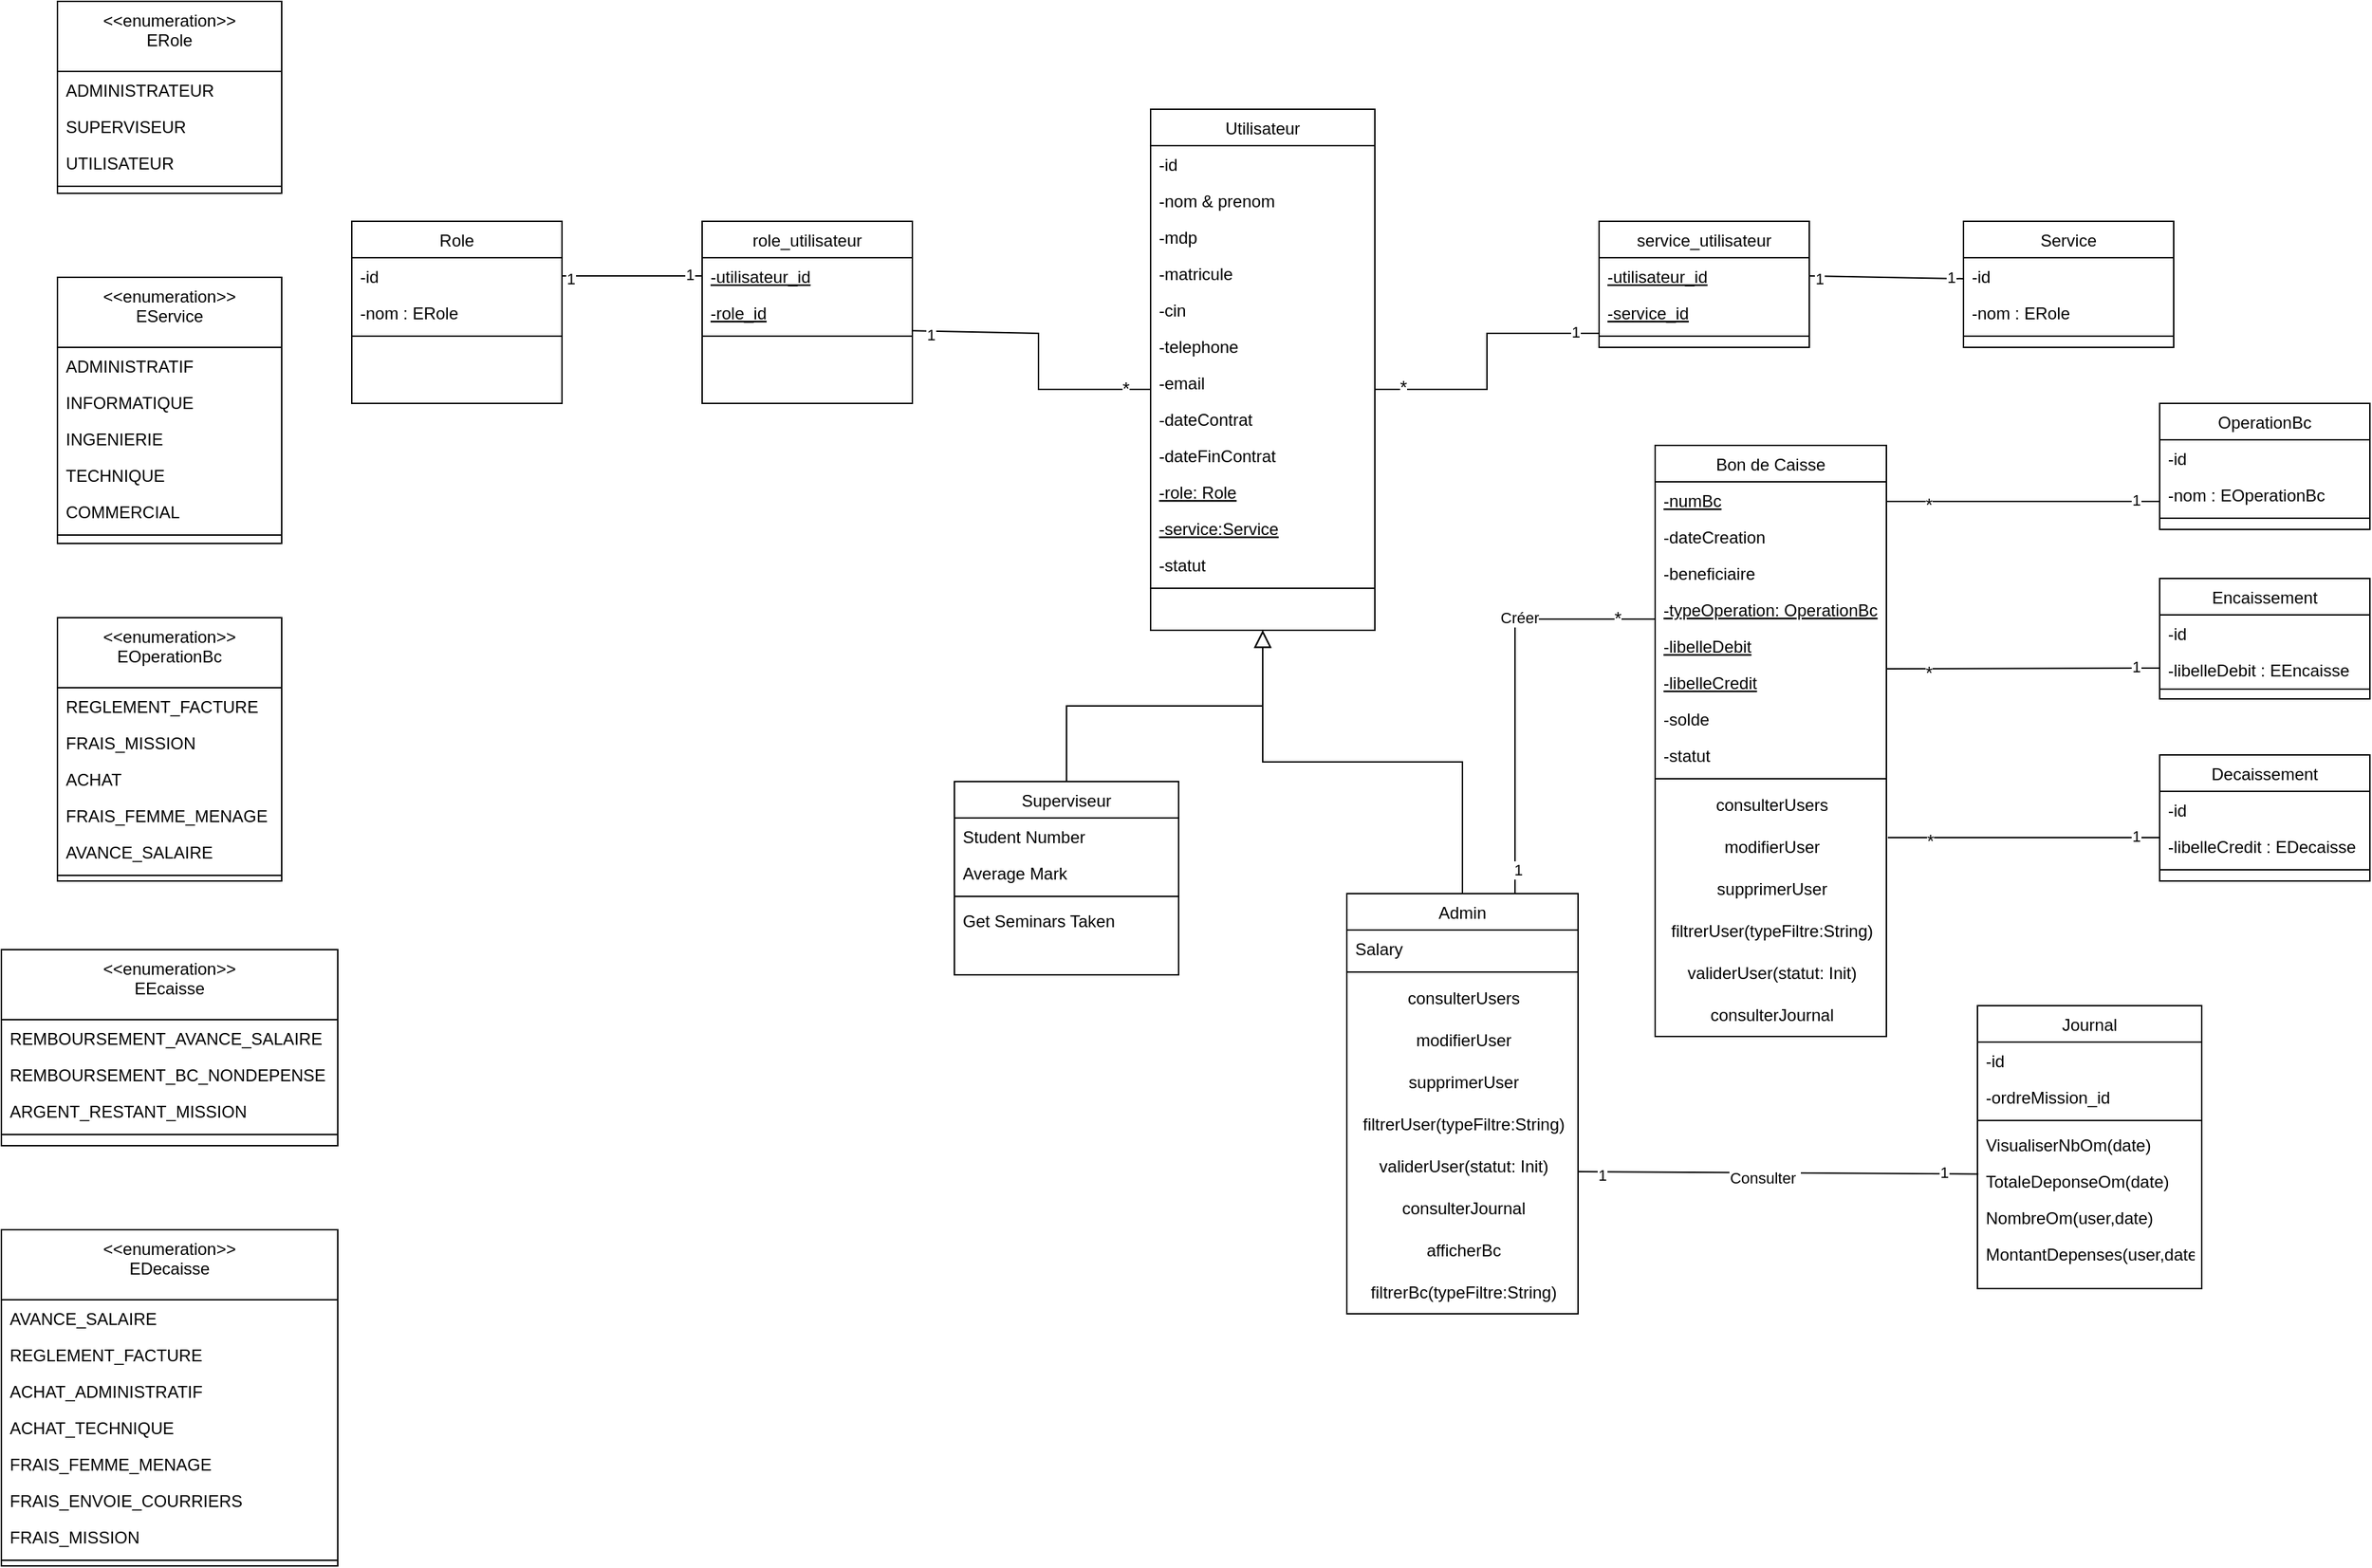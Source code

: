 <mxfile version="24.2.0" type="github">
  <diagram id="C5RBs43oDa-KdzZeNtuy" name="Page-1">
    <mxGraphModel dx="2039" dy="758" grid="1" gridSize="10" guides="1" tooltips="1" connect="1" arrows="1" fold="1" page="1" pageScale="1" pageWidth="827" pageHeight="1169" math="0" shadow="0">
      <root>
        <mxCell id="WIyWlLk6GJQsqaUBKTNV-0" />
        <mxCell id="WIyWlLk6GJQsqaUBKTNV-1" parent="WIyWlLk6GJQsqaUBKTNV-0" />
        <mxCell id="zkfFHV4jXpPFQw0GAbJ--0" value="Utilisateur" style="swimlane;fontStyle=0;align=center;verticalAlign=top;childLayout=stackLayout;horizontal=1;startSize=26;horizontalStack=0;resizeParent=1;resizeLast=0;collapsible=1;marginBottom=0;rounded=0;shadow=0;strokeWidth=1;" parent="WIyWlLk6GJQsqaUBKTNV-1" vertex="1">
          <mxGeometry x="220" y="120" width="160" height="372" as="geometry">
            <mxRectangle x="230" y="140" width="160" height="26" as="alternateBounds" />
          </mxGeometry>
        </mxCell>
        <mxCell id="zkfFHV4jXpPFQw0GAbJ--2" value="-id" style="text;align=left;verticalAlign=top;spacingLeft=4;spacingRight=4;overflow=hidden;rotatable=0;points=[[0,0.5],[1,0.5]];portConstraint=eastwest;rounded=0;shadow=0;html=0;" parent="zkfFHV4jXpPFQw0GAbJ--0" vertex="1">
          <mxGeometry y="26" width="160" height="26" as="geometry" />
        </mxCell>
        <mxCell id="zkfFHV4jXpPFQw0GAbJ--1" value="-nom &amp; prenom" style="text;align=left;verticalAlign=top;spacingLeft=4;spacingRight=4;overflow=hidden;rotatable=0;points=[[0,0.5],[1,0.5]];portConstraint=eastwest;" parent="zkfFHV4jXpPFQw0GAbJ--0" vertex="1">
          <mxGeometry y="52" width="160" height="26" as="geometry" />
        </mxCell>
        <mxCell id="zkfFHV4jXpPFQw0GAbJ--3" value="-mdp" style="text;align=left;verticalAlign=top;spacingLeft=4;spacingRight=4;overflow=hidden;rotatable=0;points=[[0,0.5],[1,0.5]];portConstraint=eastwest;rounded=0;shadow=0;html=0;" parent="zkfFHV4jXpPFQw0GAbJ--0" vertex="1">
          <mxGeometry y="78" width="160" height="26" as="geometry" />
        </mxCell>
        <mxCell id="BVyDWOVF4puS4mX-ho88-1" value="-matricule    " style="text;align=left;verticalAlign=top;spacingLeft=4;spacingRight=4;overflow=hidden;rotatable=0;points=[[0,0.5],[1,0.5]];portConstraint=eastwest;" parent="zkfFHV4jXpPFQw0GAbJ--0" vertex="1">
          <mxGeometry y="104" width="160" height="26" as="geometry" />
        </mxCell>
        <mxCell id="zkfFHV4jXpPFQw0GAbJ--5" value="-cin" style="text;align=left;verticalAlign=top;spacingLeft=4;spacingRight=4;overflow=hidden;rotatable=0;points=[[0,0.5],[1,0.5]];portConstraint=eastwest;" parent="zkfFHV4jXpPFQw0GAbJ--0" vertex="1">
          <mxGeometry y="130" width="160" height="26" as="geometry" />
        </mxCell>
        <mxCell id="BVyDWOVF4puS4mX-ho88-3" value="-telephone" style="text;align=left;verticalAlign=top;spacingLeft=4;spacingRight=4;overflow=hidden;rotatable=0;points=[[0,0.5],[1,0.5]];portConstraint=eastwest;" parent="zkfFHV4jXpPFQw0GAbJ--0" vertex="1">
          <mxGeometry y="156" width="160" height="26" as="geometry" />
        </mxCell>
        <mxCell id="BVyDWOVF4puS4mX-ho88-2" value="-email" style="text;align=left;verticalAlign=top;spacingLeft=4;spacingRight=4;overflow=hidden;rotatable=0;points=[[0,0.5],[1,0.5]];portConstraint=eastwest;" parent="zkfFHV4jXpPFQw0GAbJ--0" vertex="1">
          <mxGeometry y="182" width="160" height="26" as="geometry" />
        </mxCell>
        <mxCell id="BVyDWOVF4puS4mX-ho88-13" value="-dateContrat" style="text;align=left;verticalAlign=top;spacingLeft=4;spacingRight=4;overflow=hidden;rotatable=0;points=[[0,0.5],[1,0.5]];portConstraint=eastwest;" parent="zkfFHV4jXpPFQw0GAbJ--0" vertex="1">
          <mxGeometry y="208" width="160" height="26" as="geometry" />
        </mxCell>
        <mxCell id="BVyDWOVF4puS4mX-ho88-15" value="-dateFinContrat" style="text;align=left;verticalAlign=top;spacingLeft=4;spacingRight=4;overflow=hidden;rotatable=0;points=[[0,0.5],[1,0.5]];portConstraint=eastwest;" parent="zkfFHV4jXpPFQw0GAbJ--0" vertex="1">
          <mxGeometry y="234" width="160" height="26" as="geometry" />
        </mxCell>
        <mxCell id="BVyDWOVF4puS4mX-ho88-16" value="-role: Role" style="text;align=left;verticalAlign=top;spacingLeft=4;spacingRight=4;overflow=hidden;rotatable=0;points=[[0,0.5],[1,0.5]];portConstraint=eastwest;fontStyle=4" parent="zkfFHV4jXpPFQw0GAbJ--0" vertex="1">
          <mxGeometry y="260" width="160" height="26" as="geometry" />
        </mxCell>
        <mxCell id="BVyDWOVF4puS4mX-ho88-17" value="-service:Service" style="text;align=left;verticalAlign=top;spacingLeft=4;spacingRight=4;overflow=hidden;rotatable=0;points=[[0,0.5],[1,0.5]];portConstraint=eastwest;fontStyle=4" parent="zkfFHV4jXpPFQw0GAbJ--0" vertex="1">
          <mxGeometry y="286" width="160" height="26" as="geometry" />
        </mxCell>
        <mxCell id="BVyDWOVF4puS4mX-ho88-14" value="-statut" style="text;align=left;verticalAlign=top;spacingLeft=4;spacingRight=4;overflow=hidden;rotatable=0;points=[[0,0.5],[1,0.5]];portConstraint=eastwest;" parent="zkfFHV4jXpPFQw0GAbJ--0" vertex="1">
          <mxGeometry y="312" width="160" height="26" as="geometry" />
        </mxCell>
        <mxCell id="zkfFHV4jXpPFQw0GAbJ--4" value="" style="line;html=1;strokeWidth=1;align=left;verticalAlign=middle;spacingTop=-1;spacingLeft=3;spacingRight=3;rotatable=0;labelPosition=right;points=[];portConstraint=eastwest;" parent="zkfFHV4jXpPFQw0GAbJ--0" vertex="1">
          <mxGeometry y="338" width="160" height="8" as="geometry" />
        </mxCell>
        <mxCell id="BVyDWOVF4puS4mX-ho88-0" value="&#xa;" style="text;align=left;verticalAlign=top;spacingLeft=4;spacingRight=4;overflow=hidden;rotatable=0;points=[[0,0.5],[1,0.5]];portConstraint=eastwest;rounded=0;shadow=0;html=0;" parent="zkfFHV4jXpPFQw0GAbJ--0" vertex="1">
          <mxGeometry y="346" width="160" height="26" as="geometry" />
        </mxCell>
        <mxCell id="zkfFHV4jXpPFQw0GAbJ--6" value="Superviseur" style="swimlane;fontStyle=0;align=center;verticalAlign=top;childLayout=stackLayout;horizontal=1;startSize=26;horizontalStack=0;resizeParent=1;resizeLast=0;collapsible=1;marginBottom=0;rounded=0;shadow=0;strokeWidth=1;" parent="WIyWlLk6GJQsqaUBKTNV-1" vertex="1">
          <mxGeometry x="80" y="600" width="160" height="138" as="geometry">
            <mxRectangle x="130" y="380" width="160" height="26" as="alternateBounds" />
          </mxGeometry>
        </mxCell>
        <mxCell id="zkfFHV4jXpPFQw0GAbJ--7" value="Student Number" style="text;align=left;verticalAlign=top;spacingLeft=4;spacingRight=4;overflow=hidden;rotatable=0;points=[[0,0.5],[1,0.5]];portConstraint=eastwest;" parent="zkfFHV4jXpPFQw0GAbJ--6" vertex="1">
          <mxGeometry y="26" width="160" height="26" as="geometry" />
        </mxCell>
        <mxCell id="zkfFHV4jXpPFQw0GAbJ--8" value="Average Mark" style="text;align=left;verticalAlign=top;spacingLeft=4;spacingRight=4;overflow=hidden;rotatable=0;points=[[0,0.5],[1,0.5]];portConstraint=eastwest;rounded=0;shadow=0;html=0;" parent="zkfFHV4jXpPFQw0GAbJ--6" vertex="1">
          <mxGeometry y="52" width="160" height="26" as="geometry" />
        </mxCell>
        <mxCell id="zkfFHV4jXpPFQw0GAbJ--9" value="" style="line;html=1;strokeWidth=1;align=left;verticalAlign=middle;spacingTop=-1;spacingLeft=3;spacingRight=3;rotatable=0;labelPosition=right;points=[];portConstraint=eastwest;" parent="zkfFHV4jXpPFQw0GAbJ--6" vertex="1">
          <mxGeometry y="78" width="160" height="8" as="geometry" />
        </mxCell>
        <mxCell id="zkfFHV4jXpPFQw0GAbJ--11" value="Get Seminars Taken" style="text;align=left;verticalAlign=top;spacingLeft=4;spacingRight=4;overflow=hidden;rotatable=0;points=[[0,0.5],[1,0.5]];portConstraint=eastwest;" parent="zkfFHV4jXpPFQw0GAbJ--6" vertex="1">
          <mxGeometry y="86" width="160" height="26" as="geometry" />
        </mxCell>
        <mxCell id="zkfFHV4jXpPFQw0GAbJ--12" value="" style="endArrow=block;endSize=10;endFill=0;shadow=0;strokeWidth=1;rounded=0;curved=0;edgeStyle=elbowEdgeStyle;elbow=vertical;" parent="WIyWlLk6GJQsqaUBKTNV-1" source="zkfFHV4jXpPFQw0GAbJ--6" target="zkfFHV4jXpPFQw0GAbJ--0" edge="1">
          <mxGeometry width="160" relative="1" as="geometry">
            <mxPoint x="200" y="203" as="sourcePoint" />
            <mxPoint x="200" y="203" as="targetPoint" />
          </mxGeometry>
        </mxCell>
        <mxCell id="zkfFHV4jXpPFQw0GAbJ--13" value="Admin" style="swimlane;fontStyle=0;align=center;verticalAlign=top;childLayout=stackLayout;horizontal=1;startSize=26;horizontalStack=0;resizeParent=1;resizeLast=0;collapsible=1;marginBottom=0;rounded=0;shadow=0;strokeWidth=1;" parent="WIyWlLk6GJQsqaUBKTNV-1" vertex="1">
          <mxGeometry x="360" y="680" width="165" height="300" as="geometry">
            <mxRectangle x="360" y="600" width="170" height="26" as="alternateBounds" />
          </mxGeometry>
        </mxCell>
        <mxCell id="zkfFHV4jXpPFQw0GAbJ--14" value="Salary" style="text;align=left;verticalAlign=top;spacingLeft=4;spacingRight=4;overflow=hidden;rotatable=0;points=[[0,0.5],[1,0.5]];portConstraint=eastwest;" parent="zkfFHV4jXpPFQw0GAbJ--13" vertex="1">
          <mxGeometry y="26" width="165" height="26" as="geometry" />
        </mxCell>
        <mxCell id="zkfFHV4jXpPFQw0GAbJ--15" value="" style="line;html=1;strokeWidth=1;align=left;verticalAlign=middle;spacingTop=-1;spacingLeft=3;spacingRight=3;rotatable=0;labelPosition=right;points=[];portConstraint=eastwest;" parent="zkfFHV4jXpPFQw0GAbJ--13" vertex="1">
          <mxGeometry y="52" width="165" height="8" as="geometry" />
        </mxCell>
        <mxCell id="UkL4BT7Hzz0I9JEdcfOP-37" value="consulterUsers" style="text;html=1;align=center;verticalAlign=middle;resizable=0;points=[];autosize=1;strokeColor=none;fillColor=none;" vertex="1" parent="zkfFHV4jXpPFQw0GAbJ--13">
          <mxGeometry y="60" width="165" height="30" as="geometry" />
        </mxCell>
        <mxCell id="UkL4BT7Hzz0I9JEdcfOP-38" value="modifierUser" style="text;html=1;align=center;verticalAlign=middle;resizable=0;points=[];autosize=1;strokeColor=none;fillColor=none;" vertex="1" parent="zkfFHV4jXpPFQw0GAbJ--13">
          <mxGeometry y="90" width="165" height="30" as="geometry" />
        </mxCell>
        <mxCell id="UkL4BT7Hzz0I9JEdcfOP-39" value="supprimerUser" style="text;html=1;align=center;verticalAlign=middle;resizable=0;points=[];autosize=1;strokeColor=none;fillColor=none;" vertex="1" parent="zkfFHV4jXpPFQw0GAbJ--13">
          <mxGeometry y="120" width="165" height="30" as="geometry" />
        </mxCell>
        <mxCell id="UkL4BT7Hzz0I9JEdcfOP-41" value="filtrerUser(typeFiltre:String)" style="text;html=1;align=center;verticalAlign=middle;resizable=0;points=[];autosize=1;strokeColor=none;fillColor=none;" vertex="1" parent="zkfFHV4jXpPFQw0GAbJ--13">
          <mxGeometry y="150" width="165" height="30" as="geometry" />
        </mxCell>
        <mxCell id="UkL4BT7Hzz0I9JEdcfOP-40" value="validerUser(statut: Init)" style="text;html=1;align=center;verticalAlign=middle;resizable=0;points=[];autosize=1;strokeColor=none;fillColor=none;" vertex="1" parent="zkfFHV4jXpPFQw0GAbJ--13">
          <mxGeometry y="180" width="165" height="30" as="geometry" />
        </mxCell>
        <mxCell id="UkL4BT7Hzz0I9JEdcfOP-79" value="consulterJournal" style="text;html=1;align=center;verticalAlign=middle;resizable=0;points=[];autosize=1;strokeColor=none;fillColor=none;" vertex="1" parent="zkfFHV4jXpPFQw0GAbJ--13">
          <mxGeometry y="210" width="165" height="30" as="geometry" />
        </mxCell>
        <mxCell id="UkL4BT7Hzz0I9JEdcfOP-80" value="afficherBc" style="text;html=1;align=center;verticalAlign=middle;resizable=0;points=[];autosize=1;strokeColor=none;fillColor=none;" vertex="1" parent="zkfFHV4jXpPFQw0GAbJ--13">
          <mxGeometry y="240" width="165" height="30" as="geometry" />
        </mxCell>
        <mxCell id="UkL4BT7Hzz0I9JEdcfOP-81" value="filtrerBc(typeFiltre:String)" style="text;html=1;align=center;verticalAlign=middle;resizable=0;points=[];autosize=1;strokeColor=none;fillColor=none;" vertex="1" parent="zkfFHV4jXpPFQw0GAbJ--13">
          <mxGeometry y="270" width="165" height="30" as="geometry" />
        </mxCell>
        <mxCell id="zkfFHV4jXpPFQw0GAbJ--16" value="" style="endArrow=block;endSize=10;endFill=0;shadow=0;strokeWidth=1;rounded=0;curved=0;edgeStyle=elbowEdgeStyle;elbow=vertical;" parent="WIyWlLk6GJQsqaUBKTNV-1" source="zkfFHV4jXpPFQw0GAbJ--13" target="zkfFHV4jXpPFQw0GAbJ--0" edge="1">
          <mxGeometry width="160" relative="1" as="geometry">
            <mxPoint x="210" y="373" as="sourcePoint" />
            <mxPoint x="310" y="271" as="targetPoint" />
          </mxGeometry>
        </mxCell>
        <mxCell id="BVyDWOVF4puS4mX-ho88-18" value="role_utilisateur" style="swimlane;fontStyle=0;align=center;verticalAlign=top;childLayout=stackLayout;horizontal=1;startSize=26;horizontalStack=0;resizeParent=1;resizeLast=0;collapsible=1;marginBottom=0;rounded=0;shadow=0;strokeWidth=1;" parent="WIyWlLk6GJQsqaUBKTNV-1" vertex="1">
          <mxGeometry x="-100" y="200" width="150" height="130" as="geometry">
            <mxRectangle x="-50" y="340" width="160" height="26" as="alternateBounds" />
          </mxGeometry>
        </mxCell>
        <mxCell id="BVyDWOVF4puS4mX-ho88-19" value="-utilisateur_id" style="text;align=left;verticalAlign=top;spacingLeft=4;spacingRight=4;overflow=hidden;rotatable=0;points=[[0,0.5],[1,0.5]];portConstraint=eastwest;fontStyle=4" parent="BVyDWOVF4puS4mX-ho88-18" vertex="1">
          <mxGeometry y="26" width="150" height="26" as="geometry" />
        </mxCell>
        <mxCell id="BVyDWOVF4puS4mX-ho88-20" value="-role_id" style="text;align=left;verticalAlign=top;spacingLeft=4;spacingRight=4;overflow=hidden;rotatable=0;points=[[0,0.5],[1,0.5]];portConstraint=eastwest;rounded=0;shadow=0;html=0;fontStyle=4" parent="BVyDWOVF4puS4mX-ho88-18" vertex="1">
          <mxGeometry y="52" width="150" height="26" as="geometry" />
        </mxCell>
        <mxCell id="BVyDWOVF4puS4mX-ho88-24" value="" style="line;html=1;strokeWidth=1;align=left;verticalAlign=middle;spacingTop=-1;spacingLeft=3;spacingRight=3;rotatable=0;labelPosition=right;points=[];portConstraint=eastwest;" parent="BVyDWOVF4puS4mX-ho88-18" vertex="1">
          <mxGeometry y="78" width="150" height="8" as="geometry" />
        </mxCell>
        <mxCell id="BVyDWOVF4puS4mX-ho88-29" value="&lt;&lt;enumeration&gt;&gt;&#xa;ERole" style="swimlane;fontStyle=0;align=center;verticalAlign=top;childLayout=stackLayout;horizontal=1;startSize=50;horizontalStack=0;resizeParent=1;resizeLast=0;collapsible=1;marginBottom=0;rounded=0;shadow=0;strokeWidth=1;" parent="WIyWlLk6GJQsqaUBKTNV-1" vertex="1">
          <mxGeometry x="-560" y="43" width="160" height="137" as="geometry">
            <mxRectangle x="550" y="140" width="160" height="26" as="alternateBounds" />
          </mxGeometry>
        </mxCell>
        <mxCell id="BVyDWOVF4puS4mX-ho88-30" value="ADMINISTRATEUR" style="text;align=left;verticalAlign=top;spacingLeft=4;spacingRight=4;overflow=hidden;rotatable=0;points=[[0,0.5],[1,0.5]];portConstraint=eastwest;" parent="BVyDWOVF4puS4mX-ho88-29" vertex="1">
          <mxGeometry y="50" width="160" height="26" as="geometry" />
        </mxCell>
        <mxCell id="BVyDWOVF4puS4mX-ho88-31" value="SUPERVISEUR" style="text;align=left;verticalAlign=top;spacingLeft=4;spacingRight=4;overflow=hidden;rotatable=0;points=[[0,0.5],[1,0.5]];portConstraint=eastwest;rounded=0;shadow=0;html=0;" parent="BVyDWOVF4puS4mX-ho88-29" vertex="1">
          <mxGeometry y="76" width="160" height="26" as="geometry" />
        </mxCell>
        <mxCell id="BVyDWOVF4puS4mX-ho88-34" value="UTILISATEUR" style="text;align=left;verticalAlign=top;spacingLeft=4;spacingRight=4;overflow=hidden;rotatable=0;points=[[0,0.5],[1,0.5]];portConstraint=eastwest;rounded=0;shadow=0;html=0;" parent="BVyDWOVF4puS4mX-ho88-29" vertex="1">
          <mxGeometry y="102" width="160" height="26" as="geometry" />
        </mxCell>
        <mxCell id="BVyDWOVF4puS4mX-ho88-32" value="" style="line;html=1;strokeWidth=1;align=left;verticalAlign=middle;spacingTop=-1;spacingLeft=3;spacingRight=3;rotatable=0;labelPosition=right;points=[];portConstraint=eastwest;" parent="BVyDWOVF4puS4mX-ho88-29" vertex="1">
          <mxGeometry y="128" width="160" height="8" as="geometry" />
        </mxCell>
        <mxCell id="BVyDWOVF4puS4mX-ho88-37" value="" style="endArrow=none;html=1;rounded=0;exitX=1.003;exitY=0.014;exitDx=0;exitDy=0;exitPerimeter=0;" parent="WIyWlLk6GJQsqaUBKTNV-1" source="BVyDWOVF4puS4mX-ho88-24" edge="1">
          <mxGeometry width="50" height="50" relative="1" as="geometry">
            <mxPoint x="120" y="440" as="sourcePoint" />
            <mxPoint x="220" y="320" as="targetPoint" />
            <Array as="points">
              <mxPoint x="140" y="280" />
              <mxPoint x="140" y="320" />
            </Array>
          </mxGeometry>
        </mxCell>
        <mxCell id="BVyDWOVF4puS4mX-ho88-41" value="1" style="edgeLabel;html=1;align=center;verticalAlign=middle;resizable=0;points=[];" parent="BVyDWOVF4puS4mX-ho88-37" vertex="1" connectable="0">
          <mxGeometry x="-0.883" y="-2" relative="1" as="geometry">
            <mxPoint as="offset" />
          </mxGeometry>
        </mxCell>
        <mxCell id="BVyDWOVF4puS4mX-ho88-43" value="&lt;font style=&quot;font-size: 13px;&quot;&gt;*&lt;/font&gt;" style="edgeLabel;html=1;align=center;verticalAlign=middle;resizable=0;points=[];" parent="BVyDWOVF4puS4mX-ho88-37" vertex="1" connectable="0">
          <mxGeometry x="0.823" y="-2" relative="1" as="geometry">
            <mxPoint y="-3" as="offset" />
          </mxGeometry>
        </mxCell>
        <mxCell id="UkL4BT7Hzz0I9JEdcfOP-0" value="Role" style="swimlane;fontStyle=0;align=center;verticalAlign=top;childLayout=stackLayout;horizontal=1;startSize=26;horizontalStack=0;resizeParent=1;resizeLast=0;collapsible=1;marginBottom=0;rounded=0;shadow=0;strokeWidth=1;" vertex="1" parent="WIyWlLk6GJQsqaUBKTNV-1">
          <mxGeometry x="-350" y="200" width="150" height="130" as="geometry">
            <mxRectangle x="-50" y="340" width="160" height="26" as="alternateBounds" />
          </mxGeometry>
        </mxCell>
        <mxCell id="UkL4BT7Hzz0I9JEdcfOP-1" value="-id" style="text;align=left;verticalAlign=top;spacingLeft=4;spacingRight=4;overflow=hidden;rotatable=0;points=[[0,0.5],[1,0.5]];portConstraint=eastwest;" vertex="1" parent="UkL4BT7Hzz0I9JEdcfOP-0">
          <mxGeometry y="26" width="150" height="26" as="geometry" />
        </mxCell>
        <mxCell id="UkL4BT7Hzz0I9JEdcfOP-2" value="-nom : ERole" style="text;align=left;verticalAlign=top;spacingLeft=4;spacingRight=4;overflow=hidden;rotatable=0;points=[[0,0.5],[1,0.5]];portConstraint=eastwest;rounded=0;shadow=0;html=0;" vertex="1" parent="UkL4BT7Hzz0I9JEdcfOP-0">
          <mxGeometry y="52" width="150" height="26" as="geometry" />
        </mxCell>
        <mxCell id="UkL4BT7Hzz0I9JEdcfOP-3" value="" style="line;html=1;strokeWidth=1;align=left;verticalAlign=middle;spacingTop=-1;spacingLeft=3;spacingRight=3;rotatable=0;labelPosition=right;points=[];portConstraint=eastwest;" vertex="1" parent="UkL4BT7Hzz0I9JEdcfOP-0">
          <mxGeometry y="78" width="150" height="8" as="geometry" />
        </mxCell>
        <mxCell id="UkL4BT7Hzz0I9JEdcfOP-5" value="" style="endArrow=none;html=1;rounded=0;exitX=1;exitY=0.5;exitDx=0;exitDy=0;entryX=0;entryY=0.5;entryDx=0;entryDy=0;" edge="1" parent="WIyWlLk6GJQsqaUBKTNV-1" source="UkL4BT7Hzz0I9JEdcfOP-1" target="BVyDWOVF4puS4mX-ho88-19">
          <mxGeometry width="50" height="50" relative="1" as="geometry">
            <mxPoint x="-200" y="487.5" as="sourcePoint" />
            <mxPoint x="-59" y="423.5" as="targetPoint" />
            <Array as="points" />
          </mxGeometry>
        </mxCell>
        <mxCell id="UkL4BT7Hzz0I9JEdcfOP-6" value="1" style="edgeLabel;html=1;align=center;verticalAlign=middle;resizable=0;points=[];" vertex="1" connectable="0" parent="UkL4BT7Hzz0I9JEdcfOP-5">
          <mxGeometry x="-0.883" y="-2" relative="1" as="geometry">
            <mxPoint as="offset" />
          </mxGeometry>
        </mxCell>
        <mxCell id="UkL4BT7Hzz0I9JEdcfOP-7" value="1" style="edgeLabel;html=1;align=center;verticalAlign=middle;resizable=0;points=[];" vertex="1" connectable="0" parent="UkL4BT7Hzz0I9JEdcfOP-5">
          <mxGeometry x="0.823" y="-2" relative="1" as="geometry">
            <mxPoint y="-3" as="offset" />
          </mxGeometry>
        </mxCell>
        <mxCell id="UkL4BT7Hzz0I9JEdcfOP-8" value="Service" style="swimlane;fontStyle=0;align=center;verticalAlign=top;childLayout=stackLayout;horizontal=1;startSize=26;horizontalStack=0;resizeParent=1;resizeLast=0;collapsible=1;marginBottom=0;rounded=0;shadow=0;strokeWidth=1;" vertex="1" parent="WIyWlLk6GJQsqaUBKTNV-1">
          <mxGeometry x="800" y="200" width="150" height="90" as="geometry">
            <mxRectangle x="-50" y="340" width="160" height="26" as="alternateBounds" />
          </mxGeometry>
        </mxCell>
        <mxCell id="UkL4BT7Hzz0I9JEdcfOP-9" value="-id" style="text;align=left;verticalAlign=top;spacingLeft=4;spacingRight=4;overflow=hidden;rotatable=0;points=[[0,0.5],[1,0.5]];portConstraint=eastwest;" vertex="1" parent="UkL4BT7Hzz0I9JEdcfOP-8">
          <mxGeometry y="26" width="150" height="26" as="geometry" />
        </mxCell>
        <mxCell id="UkL4BT7Hzz0I9JEdcfOP-10" value="-nom : ERole" style="text;align=left;verticalAlign=top;spacingLeft=4;spacingRight=4;overflow=hidden;rotatable=0;points=[[0,0.5],[1,0.5]];portConstraint=eastwest;rounded=0;shadow=0;html=0;" vertex="1" parent="UkL4BT7Hzz0I9JEdcfOP-8">
          <mxGeometry y="52" width="150" height="26" as="geometry" />
        </mxCell>
        <mxCell id="UkL4BT7Hzz0I9JEdcfOP-11" value="" style="line;html=1;strokeWidth=1;align=left;verticalAlign=middle;spacingTop=-1;spacingLeft=3;spacingRight=3;rotatable=0;labelPosition=right;points=[];portConstraint=eastwest;" vertex="1" parent="UkL4BT7Hzz0I9JEdcfOP-8">
          <mxGeometry y="78" width="150" height="8" as="geometry" />
        </mxCell>
        <mxCell id="UkL4BT7Hzz0I9JEdcfOP-13" value="service_utilisateur" style="swimlane;fontStyle=0;align=center;verticalAlign=top;childLayout=stackLayout;horizontal=1;startSize=26;horizontalStack=0;resizeParent=1;resizeLast=0;collapsible=1;marginBottom=0;rounded=0;shadow=0;strokeWidth=1;" vertex="1" parent="WIyWlLk6GJQsqaUBKTNV-1">
          <mxGeometry x="540" y="200" width="150" height="90" as="geometry">
            <mxRectangle x="-50" y="340" width="160" height="26" as="alternateBounds" />
          </mxGeometry>
        </mxCell>
        <mxCell id="UkL4BT7Hzz0I9JEdcfOP-14" value="-utilisateur_id" style="text;align=left;verticalAlign=top;spacingLeft=4;spacingRight=4;overflow=hidden;rotatable=0;points=[[0,0.5],[1,0.5]];portConstraint=eastwest;fontStyle=4" vertex="1" parent="UkL4BT7Hzz0I9JEdcfOP-13">
          <mxGeometry y="26" width="150" height="26" as="geometry" />
        </mxCell>
        <mxCell id="UkL4BT7Hzz0I9JEdcfOP-15" value="-service_id" style="text;align=left;verticalAlign=top;spacingLeft=4;spacingRight=4;overflow=hidden;rotatable=0;points=[[0,0.5],[1,0.5]];portConstraint=eastwest;rounded=0;shadow=0;html=0;fontStyle=4" vertex="1" parent="UkL4BT7Hzz0I9JEdcfOP-13">
          <mxGeometry y="52" width="150" height="26" as="geometry" />
        </mxCell>
        <mxCell id="UkL4BT7Hzz0I9JEdcfOP-16" value="" style="line;html=1;strokeWidth=1;align=left;verticalAlign=middle;spacingTop=-1;spacingLeft=3;spacingRight=3;rotatable=0;labelPosition=right;points=[];portConstraint=eastwest;" vertex="1" parent="UkL4BT7Hzz0I9JEdcfOP-13">
          <mxGeometry y="78" width="150" height="8" as="geometry" />
        </mxCell>
        <mxCell id="UkL4BT7Hzz0I9JEdcfOP-17" value="&lt;&lt;enumeration&gt;&gt;&#xa;EService" style="swimlane;fontStyle=0;align=center;verticalAlign=top;childLayout=stackLayout;horizontal=1;startSize=50;horizontalStack=0;resizeParent=1;resizeLast=0;collapsible=1;marginBottom=0;rounded=0;shadow=0;strokeWidth=1;" vertex="1" parent="WIyWlLk6GJQsqaUBKTNV-1">
          <mxGeometry x="-560" y="240" width="160" height="190" as="geometry">
            <mxRectangle x="550" y="140" width="160" height="26" as="alternateBounds" />
          </mxGeometry>
        </mxCell>
        <mxCell id="UkL4BT7Hzz0I9JEdcfOP-18" value="ADMINISTRATIF" style="text;align=left;verticalAlign=top;spacingLeft=4;spacingRight=4;overflow=hidden;rotatable=0;points=[[0,0.5],[1,0.5]];portConstraint=eastwest;" vertex="1" parent="UkL4BT7Hzz0I9JEdcfOP-17">
          <mxGeometry y="50" width="160" height="26" as="geometry" />
        </mxCell>
        <mxCell id="UkL4BT7Hzz0I9JEdcfOP-19" value="INFORMATIQUE" style="text;align=left;verticalAlign=top;spacingLeft=4;spacingRight=4;overflow=hidden;rotatable=0;points=[[0,0.5],[1,0.5]];portConstraint=eastwest;rounded=0;shadow=0;html=0;" vertex="1" parent="UkL4BT7Hzz0I9JEdcfOP-17">
          <mxGeometry y="76" width="160" height="26" as="geometry" />
        </mxCell>
        <mxCell id="UkL4BT7Hzz0I9JEdcfOP-20" value="INGENIERIE" style="text;align=left;verticalAlign=top;spacingLeft=4;spacingRight=4;overflow=hidden;rotatable=0;points=[[0,0.5],[1,0.5]];portConstraint=eastwest;rounded=0;shadow=0;html=0;" vertex="1" parent="UkL4BT7Hzz0I9JEdcfOP-17">
          <mxGeometry y="102" width="160" height="26" as="geometry" />
        </mxCell>
        <mxCell id="UkL4BT7Hzz0I9JEdcfOP-22" value="TECHNIQUE" style="text;align=left;verticalAlign=top;spacingLeft=4;spacingRight=4;overflow=hidden;rotatable=0;points=[[0,0.5],[1,0.5]];portConstraint=eastwest;" vertex="1" parent="UkL4BT7Hzz0I9JEdcfOP-17">
          <mxGeometry y="128" width="160" height="26" as="geometry" />
        </mxCell>
        <mxCell id="UkL4BT7Hzz0I9JEdcfOP-23" value="COMMERCIAL" style="text;align=left;verticalAlign=top;spacingLeft=4;spacingRight=4;overflow=hidden;rotatable=0;points=[[0,0.5],[1,0.5]];portConstraint=eastwest;" vertex="1" parent="UkL4BT7Hzz0I9JEdcfOP-17">
          <mxGeometry y="154" width="160" height="26" as="geometry" />
        </mxCell>
        <mxCell id="UkL4BT7Hzz0I9JEdcfOP-21" value="" style="line;html=1;strokeWidth=1;align=left;verticalAlign=middle;spacingTop=-1;spacingLeft=3;spacingRight=3;rotatable=0;labelPosition=right;points=[];portConstraint=eastwest;" vertex="1" parent="UkL4BT7Hzz0I9JEdcfOP-17">
          <mxGeometry y="180" width="160" height="8" as="geometry" />
        </mxCell>
        <mxCell id="UkL4BT7Hzz0I9JEdcfOP-24" value="" style="endArrow=none;html=1;rounded=0;exitX=1;exitY=0.5;exitDx=0;exitDy=0;" edge="1" parent="WIyWlLk6GJQsqaUBKTNV-1" source="UkL4BT7Hzz0I9JEdcfOP-14">
          <mxGeometry width="50" height="50" relative="1" as="geometry">
            <mxPoint x="700" y="240.83" as="sourcePoint" />
            <mxPoint x="800" y="241" as="targetPoint" />
            <Array as="points" />
          </mxGeometry>
        </mxCell>
        <mxCell id="UkL4BT7Hzz0I9JEdcfOP-25" value="1" style="edgeLabel;html=1;align=center;verticalAlign=middle;resizable=0;points=[];" vertex="1" connectable="0" parent="UkL4BT7Hzz0I9JEdcfOP-24">
          <mxGeometry x="-0.883" y="-2" relative="1" as="geometry">
            <mxPoint as="offset" />
          </mxGeometry>
        </mxCell>
        <mxCell id="UkL4BT7Hzz0I9JEdcfOP-26" value="1" style="edgeLabel;html=1;align=center;verticalAlign=middle;resizable=0;points=[];" vertex="1" connectable="0" parent="UkL4BT7Hzz0I9JEdcfOP-24">
          <mxGeometry x="0.823" y="-2" relative="1" as="geometry">
            <mxPoint y="-3" as="offset" />
          </mxGeometry>
        </mxCell>
        <mxCell id="UkL4BT7Hzz0I9JEdcfOP-27" value="" style="endArrow=none;html=1;rounded=0;entryX=0;entryY=1.077;entryDx=0;entryDy=0;entryPerimeter=0;" edge="1" parent="WIyWlLk6GJQsqaUBKTNV-1" target="UkL4BT7Hzz0I9JEdcfOP-15">
          <mxGeometry width="50" height="50" relative="1" as="geometry">
            <mxPoint x="380" y="320" as="sourcePoint" />
            <mxPoint x="550" y="312" as="targetPoint" />
            <Array as="points">
              <mxPoint x="460" y="320" />
              <mxPoint x="460" y="280" />
            </Array>
          </mxGeometry>
        </mxCell>
        <mxCell id="UkL4BT7Hzz0I9JEdcfOP-29" value="1" style="edgeLabel;html=1;align=center;verticalAlign=middle;resizable=0;points=[];" vertex="1" connectable="0" parent="UkL4BT7Hzz0I9JEdcfOP-27">
          <mxGeometry x="0.823" y="-2" relative="1" as="geometry">
            <mxPoint y="-3" as="offset" />
          </mxGeometry>
        </mxCell>
        <mxCell id="UkL4BT7Hzz0I9JEdcfOP-36" value="&lt;font style=&quot;font-size: 13px;&quot;&gt;*&lt;/font&gt;" style="edgeLabel;html=1;align=center;verticalAlign=middle;resizable=0;points=[];" vertex="1" connectable="0" parent="UkL4BT7Hzz0I9JEdcfOP-27">
          <mxGeometry x="-0.8" y="2" relative="1" as="geometry">
            <mxPoint as="offset" />
          </mxGeometry>
        </mxCell>
        <mxCell id="UkL4BT7Hzz0I9JEdcfOP-43" value="Journal" style="swimlane;fontStyle=0;align=center;verticalAlign=top;childLayout=stackLayout;horizontal=1;startSize=26;horizontalStack=0;resizeParent=1;resizeLast=0;collapsible=1;marginBottom=0;rounded=0;shadow=0;strokeWidth=1;" vertex="1" parent="WIyWlLk6GJQsqaUBKTNV-1">
          <mxGeometry x="810" y="760" width="160" height="202" as="geometry">
            <mxRectangle x="230" y="140" width="160" height="26" as="alternateBounds" />
          </mxGeometry>
        </mxCell>
        <mxCell id="UkL4BT7Hzz0I9JEdcfOP-44" value="-id" style="text;align=left;verticalAlign=top;spacingLeft=4;spacingRight=4;overflow=hidden;rotatable=0;points=[[0,0.5],[1,0.5]];portConstraint=eastwest;rounded=0;shadow=0;html=0;" vertex="1" parent="UkL4BT7Hzz0I9JEdcfOP-43">
          <mxGeometry y="26" width="160" height="26" as="geometry" />
        </mxCell>
        <mxCell id="UkL4BT7Hzz0I9JEdcfOP-45" value="-ordreMission_id" style="text;align=left;verticalAlign=top;spacingLeft=4;spacingRight=4;overflow=hidden;rotatable=0;points=[[0,0.5],[1,0.5]];portConstraint=eastwest;" vertex="1" parent="UkL4BT7Hzz0I9JEdcfOP-43">
          <mxGeometry y="52" width="160" height="26" as="geometry" />
        </mxCell>
        <mxCell id="UkL4BT7Hzz0I9JEdcfOP-56" value="" style="line;html=1;strokeWidth=1;align=left;verticalAlign=middle;spacingTop=-1;spacingLeft=3;spacingRight=3;rotatable=0;labelPosition=right;points=[];portConstraint=eastwest;" vertex="1" parent="UkL4BT7Hzz0I9JEdcfOP-43">
          <mxGeometry y="78" width="160" height="8" as="geometry" />
        </mxCell>
        <mxCell id="UkL4BT7Hzz0I9JEdcfOP-57" value="VisualiserNbOm(date)&#xa;" style="text;align=left;verticalAlign=top;spacingLeft=4;spacingRight=4;overflow=hidden;rotatable=0;points=[[0,0.5],[1,0.5]];portConstraint=eastwest;rounded=0;shadow=0;html=0;fontSize=12;" vertex="1" parent="UkL4BT7Hzz0I9JEdcfOP-43">
          <mxGeometry y="86" width="160" height="26" as="geometry" />
        </mxCell>
        <mxCell id="UkL4BT7Hzz0I9JEdcfOP-62" value="TotaleDeponseOm(date)&#xa;" style="text;align=left;verticalAlign=top;spacingLeft=4;spacingRight=4;overflow=hidden;rotatable=0;points=[[0,0.5],[1,0.5]];portConstraint=eastwest;rounded=0;shadow=0;html=0;fontSize=12;" vertex="1" parent="UkL4BT7Hzz0I9JEdcfOP-43">
          <mxGeometry y="112" width="160" height="26" as="geometry" />
        </mxCell>
        <mxCell id="UkL4BT7Hzz0I9JEdcfOP-63" value="NombreOm(user,date)&#xa;" style="text;align=left;verticalAlign=top;spacingLeft=4;spacingRight=4;overflow=hidden;rotatable=0;points=[[0,0.5],[1,0.5]];portConstraint=eastwest;rounded=0;shadow=0;html=0;fontSize=12;" vertex="1" parent="UkL4BT7Hzz0I9JEdcfOP-43">
          <mxGeometry y="138" width="160" height="26" as="geometry" />
        </mxCell>
        <mxCell id="UkL4BT7Hzz0I9JEdcfOP-64" value="MontantDepenses(user,date)&#xa;" style="text;align=left;verticalAlign=top;spacingLeft=4;spacingRight=4;overflow=hidden;rotatable=0;points=[[0,0.5],[1,0.5]];portConstraint=eastwest;rounded=0;shadow=0;html=0;fontSize=12;" vertex="1" parent="UkL4BT7Hzz0I9JEdcfOP-43">
          <mxGeometry y="164" width="160" height="26" as="geometry" />
        </mxCell>
        <mxCell id="UkL4BT7Hzz0I9JEdcfOP-58" value="" style="endArrow=none;html=1;rounded=0;entryX=0.004;entryY=0.201;entryDx=0;entryDy=0;entryPerimeter=0;" edge="1" parent="WIyWlLk6GJQsqaUBKTNV-1">
          <mxGeometry width="50" height="50" relative="1" as="geometry">
            <mxPoint x="525" y="878.499" as="sourcePoint" />
            <mxPoint x="810.64" y="880.226" as="targetPoint" />
            <Array as="points" />
          </mxGeometry>
        </mxCell>
        <mxCell id="UkL4BT7Hzz0I9JEdcfOP-59" value="1" style="edgeLabel;html=1;align=center;verticalAlign=middle;resizable=0;points=[];" vertex="1" connectable="0" parent="UkL4BT7Hzz0I9JEdcfOP-58">
          <mxGeometry x="-0.883" y="-2" relative="1" as="geometry">
            <mxPoint as="offset" />
          </mxGeometry>
        </mxCell>
        <mxCell id="UkL4BT7Hzz0I9JEdcfOP-60" value="1" style="edgeLabel;html=1;align=center;verticalAlign=middle;resizable=0;points=[];" vertex="1" connectable="0" parent="UkL4BT7Hzz0I9JEdcfOP-58">
          <mxGeometry x="0.823" y="-2" relative="1" as="geometry">
            <mxPoint y="-3" as="offset" />
          </mxGeometry>
        </mxCell>
        <mxCell id="UkL4BT7Hzz0I9JEdcfOP-61" value="Consulter&amp;nbsp;" style="edgeLabel;html=1;align=center;verticalAlign=middle;resizable=0;points=[];" vertex="1" connectable="0" parent="UkL4BT7Hzz0I9JEdcfOP-58">
          <mxGeometry x="-0.08" y="-3" relative="1" as="geometry">
            <mxPoint x="1" as="offset" />
          </mxGeometry>
        </mxCell>
        <mxCell id="UkL4BT7Hzz0I9JEdcfOP-65" value="Bon de Caisse" style="swimlane;fontStyle=0;align=center;verticalAlign=top;childLayout=stackLayout;horizontal=1;startSize=26;horizontalStack=0;resizeParent=1;resizeLast=0;collapsible=1;marginBottom=0;rounded=0;shadow=0;strokeWidth=1;" vertex="1" parent="WIyWlLk6GJQsqaUBKTNV-1">
          <mxGeometry x="580" y="360" width="165" height="422" as="geometry">
            <mxRectangle x="360" y="600" width="170" height="26" as="alternateBounds" />
          </mxGeometry>
        </mxCell>
        <mxCell id="UkL4BT7Hzz0I9JEdcfOP-66" value="-numBc" style="text;align=left;verticalAlign=top;spacingLeft=4;spacingRight=4;overflow=hidden;rotatable=0;points=[[0,0.5],[1,0.5]];portConstraint=eastwest;fontStyle=4" vertex="1" parent="UkL4BT7Hzz0I9JEdcfOP-65">
          <mxGeometry y="26" width="165" height="26" as="geometry" />
        </mxCell>
        <mxCell id="UkL4BT7Hzz0I9JEdcfOP-82" value="-dateCreation" style="text;align=left;verticalAlign=top;spacingLeft=4;spacingRight=4;overflow=hidden;rotatable=0;points=[[0,0.5],[1,0.5]];portConstraint=eastwest;" vertex="1" parent="UkL4BT7Hzz0I9JEdcfOP-65">
          <mxGeometry y="52" width="165" height="26" as="geometry" />
        </mxCell>
        <mxCell id="UkL4BT7Hzz0I9JEdcfOP-83" value="-beneficiaire" style="text;align=left;verticalAlign=top;spacingLeft=4;spacingRight=4;overflow=hidden;rotatable=0;points=[[0,0.5],[1,0.5]];portConstraint=eastwest;" vertex="1" parent="UkL4BT7Hzz0I9JEdcfOP-65">
          <mxGeometry y="78" width="165" height="26" as="geometry" />
        </mxCell>
        <mxCell id="UkL4BT7Hzz0I9JEdcfOP-84" value="-typeOperation: OperationBc" style="text;align=left;verticalAlign=top;spacingLeft=4;spacingRight=4;overflow=hidden;rotatable=0;points=[[0,0.5],[1,0.5]];portConstraint=eastwest;fontStyle=4" vertex="1" parent="UkL4BT7Hzz0I9JEdcfOP-65">
          <mxGeometry y="104" width="165" height="26" as="geometry" />
        </mxCell>
        <mxCell id="UkL4BT7Hzz0I9JEdcfOP-86" value="-libelleDebit" style="text;align=left;verticalAlign=top;spacingLeft=4;spacingRight=4;overflow=hidden;rotatable=0;points=[[0,0.5],[1,0.5]];portConstraint=eastwest;fontStyle=4" vertex="1" parent="UkL4BT7Hzz0I9JEdcfOP-65">
          <mxGeometry y="130" width="165" height="26" as="geometry" />
        </mxCell>
        <mxCell id="UkL4BT7Hzz0I9JEdcfOP-85" value="-libelleCredit" style="text;align=left;verticalAlign=top;spacingLeft=4;spacingRight=4;overflow=hidden;rotatable=0;points=[[0,0.5],[1,0.5]];portConstraint=eastwest;fontStyle=4" vertex="1" parent="UkL4BT7Hzz0I9JEdcfOP-65">
          <mxGeometry y="156" width="165" height="26" as="geometry" />
        </mxCell>
        <mxCell id="UkL4BT7Hzz0I9JEdcfOP-87" value="-solde" style="text;align=left;verticalAlign=top;spacingLeft=4;spacingRight=4;overflow=hidden;rotatable=0;points=[[0,0.5],[1,0.5]];portConstraint=eastwest;" vertex="1" parent="UkL4BT7Hzz0I9JEdcfOP-65">
          <mxGeometry y="182" width="165" height="26" as="geometry" />
        </mxCell>
        <mxCell id="UkL4BT7Hzz0I9JEdcfOP-88" value="-statut" style="text;align=left;verticalAlign=top;spacingLeft=4;spacingRight=4;overflow=hidden;rotatable=0;points=[[0,0.5],[1,0.5]];portConstraint=eastwest;" vertex="1" parent="UkL4BT7Hzz0I9JEdcfOP-65">
          <mxGeometry y="208" width="165" height="26" as="geometry" />
        </mxCell>
        <mxCell id="UkL4BT7Hzz0I9JEdcfOP-67" value="" style="line;html=1;strokeWidth=1;align=left;verticalAlign=middle;spacingTop=-1;spacingLeft=3;spacingRight=3;rotatable=0;labelPosition=right;points=[];portConstraint=eastwest;" vertex="1" parent="UkL4BT7Hzz0I9JEdcfOP-65">
          <mxGeometry y="234" width="165" height="8" as="geometry" />
        </mxCell>
        <mxCell id="UkL4BT7Hzz0I9JEdcfOP-68" value="consulterUsers" style="text;html=1;align=center;verticalAlign=middle;resizable=0;points=[];autosize=1;strokeColor=none;fillColor=none;" vertex="1" parent="UkL4BT7Hzz0I9JEdcfOP-65">
          <mxGeometry y="242" width="165" height="30" as="geometry" />
        </mxCell>
        <mxCell id="UkL4BT7Hzz0I9JEdcfOP-69" value="modifierUser" style="text;html=1;align=center;verticalAlign=middle;resizable=0;points=[];autosize=1;strokeColor=none;fillColor=none;" vertex="1" parent="UkL4BT7Hzz0I9JEdcfOP-65">
          <mxGeometry y="272" width="165" height="30" as="geometry" />
        </mxCell>
        <mxCell id="UkL4BT7Hzz0I9JEdcfOP-70" value="supprimerUser" style="text;html=1;align=center;verticalAlign=middle;resizable=0;points=[];autosize=1;strokeColor=none;fillColor=none;" vertex="1" parent="UkL4BT7Hzz0I9JEdcfOP-65">
          <mxGeometry y="302" width="165" height="30" as="geometry" />
        </mxCell>
        <mxCell id="UkL4BT7Hzz0I9JEdcfOP-71" value="filtrerUser(typeFiltre:String)" style="text;html=1;align=center;verticalAlign=middle;resizable=0;points=[];autosize=1;strokeColor=none;fillColor=none;" vertex="1" parent="UkL4BT7Hzz0I9JEdcfOP-65">
          <mxGeometry y="332" width="165" height="30" as="geometry" />
        </mxCell>
        <mxCell id="UkL4BT7Hzz0I9JEdcfOP-72" value="validerUser(statut: Init)" style="text;html=1;align=center;verticalAlign=middle;resizable=0;points=[];autosize=1;strokeColor=none;fillColor=none;" vertex="1" parent="UkL4BT7Hzz0I9JEdcfOP-65">
          <mxGeometry y="362" width="165" height="30" as="geometry" />
        </mxCell>
        <mxCell id="UkL4BT7Hzz0I9JEdcfOP-73" value="consulterJournal" style="text;html=1;align=center;verticalAlign=middle;resizable=0;points=[];autosize=1;strokeColor=none;fillColor=none;" vertex="1" parent="UkL4BT7Hzz0I9JEdcfOP-65">
          <mxGeometry y="392" width="165" height="30" as="geometry" />
        </mxCell>
        <mxCell id="UkL4BT7Hzz0I9JEdcfOP-74" value="" style="endArrow=none;html=1;rounded=0;" edge="1" parent="WIyWlLk6GJQsqaUBKTNV-1">
          <mxGeometry width="50" height="50" relative="1" as="geometry">
            <mxPoint x="480" y="680" as="sourcePoint" />
            <mxPoint x="580" y="484" as="targetPoint" />
            <Array as="points">
              <mxPoint x="480" y="484" />
            </Array>
          </mxGeometry>
        </mxCell>
        <mxCell id="UkL4BT7Hzz0I9JEdcfOP-75" value="1" style="edgeLabel;html=1;align=center;verticalAlign=middle;resizable=0;points=[];" vertex="1" connectable="0" parent="UkL4BT7Hzz0I9JEdcfOP-74">
          <mxGeometry x="-0.883" y="-2" relative="1" as="geometry">
            <mxPoint as="offset" />
          </mxGeometry>
        </mxCell>
        <mxCell id="UkL4BT7Hzz0I9JEdcfOP-77" value="Créer" style="edgeLabel;html=1;align=center;verticalAlign=middle;resizable=0;points=[];" vertex="1" connectable="0" parent="UkL4BT7Hzz0I9JEdcfOP-74">
          <mxGeometry x="0.344" y="1" relative="1" as="geometry">
            <mxPoint as="offset" />
          </mxGeometry>
        </mxCell>
        <mxCell id="UkL4BT7Hzz0I9JEdcfOP-78" value="&lt;font style=&quot;font-size: 13px;&quot;&gt;*&lt;/font&gt;" style="edgeLabel;html=1;align=center;verticalAlign=middle;resizable=0;points=[];" vertex="1" connectable="0" parent="UkL4BT7Hzz0I9JEdcfOP-74">
          <mxGeometry x="0.819" y="1" relative="1" as="geometry">
            <mxPoint as="offset" />
          </mxGeometry>
        </mxCell>
        <mxCell id="UkL4BT7Hzz0I9JEdcfOP-89" value="OperationBc" style="swimlane;fontStyle=0;align=center;verticalAlign=top;childLayout=stackLayout;horizontal=1;startSize=26;horizontalStack=0;resizeParent=1;resizeLast=0;collapsible=1;marginBottom=0;rounded=0;shadow=0;strokeWidth=1;" vertex="1" parent="WIyWlLk6GJQsqaUBKTNV-1">
          <mxGeometry x="940" y="330" width="150" height="90" as="geometry">
            <mxRectangle x="-50" y="340" width="160" height="26" as="alternateBounds" />
          </mxGeometry>
        </mxCell>
        <mxCell id="UkL4BT7Hzz0I9JEdcfOP-90" value="-id" style="text;align=left;verticalAlign=top;spacingLeft=4;spacingRight=4;overflow=hidden;rotatable=0;points=[[0,0.5],[1,0.5]];portConstraint=eastwest;" vertex="1" parent="UkL4BT7Hzz0I9JEdcfOP-89">
          <mxGeometry y="26" width="150" height="26" as="geometry" />
        </mxCell>
        <mxCell id="UkL4BT7Hzz0I9JEdcfOP-91" value="-nom : EOperationBc" style="text;align=left;verticalAlign=top;spacingLeft=4;spacingRight=4;overflow=hidden;rotatable=0;points=[[0,0.5],[1,0.5]];portConstraint=eastwest;rounded=0;shadow=0;html=0;" vertex="1" parent="UkL4BT7Hzz0I9JEdcfOP-89">
          <mxGeometry y="52" width="150" height="26" as="geometry" />
        </mxCell>
        <mxCell id="UkL4BT7Hzz0I9JEdcfOP-92" value="" style="line;html=1;strokeWidth=1;align=left;verticalAlign=middle;spacingTop=-1;spacingLeft=3;spacingRight=3;rotatable=0;labelPosition=right;points=[];portConstraint=eastwest;" vertex="1" parent="UkL4BT7Hzz0I9JEdcfOP-89">
          <mxGeometry y="78" width="150" height="8" as="geometry" />
        </mxCell>
        <mxCell id="UkL4BT7Hzz0I9JEdcfOP-94" value="&lt;&lt;enumeration&gt;&gt;&#xa;EOperationBc" style="swimlane;fontStyle=0;align=center;verticalAlign=top;childLayout=stackLayout;horizontal=1;startSize=50;horizontalStack=0;resizeParent=1;resizeLast=0;collapsible=1;marginBottom=0;rounded=0;shadow=0;strokeWidth=1;" vertex="1" parent="WIyWlLk6GJQsqaUBKTNV-1">
          <mxGeometry x="-560" y="483" width="160" height="188" as="geometry">
            <mxRectangle x="550" y="140" width="160" height="26" as="alternateBounds" />
          </mxGeometry>
        </mxCell>
        <mxCell id="UkL4BT7Hzz0I9JEdcfOP-95" value="REGLEMENT_FACTURE" style="text;align=left;verticalAlign=top;spacingLeft=4;spacingRight=4;overflow=hidden;rotatable=0;points=[[0,0.5],[1,0.5]];portConstraint=eastwest;" vertex="1" parent="UkL4BT7Hzz0I9JEdcfOP-94">
          <mxGeometry y="50" width="160" height="26" as="geometry" />
        </mxCell>
        <mxCell id="UkL4BT7Hzz0I9JEdcfOP-96" value="FRAIS_MISSION" style="text;align=left;verticalAlign=top;spacingLeft=4;spacingRight=4;overflow=hidden;rotatable=0;points=[[0,0.5],[1,0.5]];portConstraint=eastwest;rounded=0;shadow=0;html=0;" vertex="1" parent="UkL4BT7Hzz0I9JEdcfOP-94">
          <mxGeometry y="76" width="160" height="26" as="geometry" />
        </mxCell>
        <mxCell id="UkL4BT7Hzz0I9JEdcfOP-97" value="ACHAT" style="text;align=left;verticalAlign=top;spacingLeft=4;spacingRight=4;overflow=hidden;rotatable=0;points=[[0,0.5],[1,0.5]];portConstraint=eastwest;rounded=0;shadow=0;html=0;" vertex="1" parent="UkL4BT7Hzz0I9JEdcfOP-94">
          <mxGeometry y="102" width="160" height="26" as="geometry" />
        </mxCell>
        <mxCell id="UkL4BT7Hzz0I9JEdcfOP-100" value="FRAIS_FEMME_MENAGE" style="text;align=left;verticalAlign=top;spacingLeft=4;spacingRight=4;overflow=hidden;rotatable=0;points=[[0,0.5],[1,0.5]];portConstraint=eastwest;rounded=0;shadow=0;html=0;" vertex="1" parent="UkL4BT7Hzz0I9JEdcfOP-94">
          <mxGeometry y="128" width="160" height="26" as="geometry" />
        </mxCell>
        <mxCell id="UkL4BT7Hzz0I9JEdcfOP-99" value="AVANCE_SALAIRE" style="text;align=left;verticalAlign=top;spacingLeft=4;spacingRight=4;overflow=hidden;rotatable=0;points=[[0,0.5],[1,0.5]];portConstraint=eastwest;rounded=0;shadow=0;html=0;" vertex="1" parent="UkL4BT7Hzz0I9JEdcfOP-94">
          <mxGeometry y="154" width="160" height="26" as="geometry" />
        </mxCell>
        <mxCell id="UkL4BT7Hzz0I9JEdcfOP-98" value="" style="line;html=1;strokeWidth=1;align=left;verticalAlign=middle;spacingTop=-1;spacingLeft=3;spacingRight=3;rotatable=0;labelPosition=right;points=[];portConstraint=eastwest;" vertex="1" parent="UkL4BT7Hzz0I9JEdcfOP-94">
          <mxGeometry y="180" width="160" height="8" as="geometry" />
        </mxCell>
        <mxCell id="UkL4BT7Hzz0I9JEdcfOP-101" value="" style="endArrow=none;html=1;rounded=0;exitX=1;exitY=0.731;exitDx=0;exitDy=0;exitPerimeter=0;" edge="1" parent="WIyWlLk6GJQsqaUBKTNV-1">
          <mxGeometry width="50" height="50" relative="1" as="geometry">
            <mxPoint x="745" y="400.006" as="sourcePoint" />
            <mxPoint x="940" y="400" as="targetPoint" />
            <Array as="points" />
          </mxGeometry>
        </mxCell>
        <mxCell id="UkL4BT7Hzz0I9JEdcfOP-103" value="1" style="edgeLabel;html=1;align=center;verticalAlign=middle;resizable=0;points=[];" vertex="1" connectable="0" parent="UkL4BT7Hzz0I9JEdcfOP-101">
          <mxGeometry x="0.823" y="-2" relative="1" as="geometry">
            <mxPoint y="-3" as="offset" />
          </mxGeometry>
        </mxCell>
        <mxCell id="UkL4BT7Hzz0I9JEdcfOP-105" value="&lt;font style=&quot;font-size: 13px;&quot;&gt;*&lt;/font&gt;" style="edgeLabel;html=1;align=center;verticalAlign=middle;resizable=0;points=[];" vertex="1" connectable="0" parent="UkL4BT7Hzz0I9JEdcfOP-101">
          <mxGeometry x="-0.697" y="-2" relative="1" as="geometry">
            <mxPoint as="offset" />
          </mxGeometry>
        </mxCell>
        <mxCell id="UkL4BT7Hzz0I9JEdcfOP-106" value="Encaissement" style="swimlane;fontStyle=0;align=center;verticalAlign=top;childLayout=stackLayout;horizontal=1;startSize=26;horizontalStack=0;resizeParent=1;resizeLast=0;collapsible=1;marginBottom=0;rounded=0;shadow=0;strokeWidth=1;" vertex="1" parent="WIyWlLk6GJQsqaUBKTNV-1">
          <mxGeometry x="940" y="455" width="150" height="86" as="geometry">
            <mxRectangle x="-50" y="340" width="160" height="26" as="alternateBounds" />
          </mxGeometry>
        </mxCell>
        <mxCell id="UkL4BT7Hzz0I9JEdcfOP-107" value="-id" style="text;align=left;verticalAlign=top;spacingLeft=4;spacingRight=4;overflow=hidden;rotatable=0;points=[[0,0.5],[1,0.5]];portConstraint=eastwest;" vertex="1" parent="UkL4BT7Hzz0I9JEdcfOP-106">
          <mxGeometry y="26" width="150" height="26" as="geometry" />
        </mxCell>
        <mxCell id="UkL4BT7Hzz0I9JEdcfOP-108" value="-libelleDebit : EEncaisse" style="text;align=left;verticalAlign=top;spacingLeft=4;spacingRight=4;overflow=hidden;rotatable=0;points=[[0,0.5],[1,0.5]];portConstraint=eastwest;rounded=0;shadow=0;html=0;" vertex="1" parent="UkL4BT7Hzz0I9JEdcfOP-106">
          <mxGeometry y="52" width="150" height="26" as="geometry" />
        </mxCell>
        <mxCell id="UkL4BT7Hzz0I9JEdcfOP-109" value="" style="line;html=1;strokeWidth=1;align=left;verticalAlign=middle;spacingTop=-1;spacingLeft=3;spacingRight=3;rotatable=0;labelPosition=right;points=[];portConstraint=eastwest;" vertex="1" parent="UkL4BT7Hzz0I9JEdcfOP-106">
          <mxGeometry y="78" width="150" height="2" as="geometry" />
        </mxCell>
        <mxCell id="UkL4BT7Hzz0I9JEdcfOP-110" value="&lt;&lt;enumeration&gt;&gt;&#xa;EEcaisse" style="swimlane;fontStyle=0;align=center;verticalAlign=top;childLayout=stackLayout;horizontal=1;startSize=50;horizontalStack=0;resizeParent=1;resizeLast=0;collapsible=1;marginBottom=0;rounded=0;shadow=0;strokeWidth=1;" vertex="1" parent="WIyWlLk6GJQsqaUBKTNV-1">
          <mxGeometry x="-600" y="720" width="240" height="140" as="geometry">
            <mxRectangle x="550" y="140" width="160" height="26" as="alternateBounds" />
          </mxGeometry>
        </mxCell>
        <mxCell id="UkL4BT7Hzz0I9JEdcfOP-111" value="REMBOURSEMENT_AVANCE_SALAIRE" style="text;align=left;verticalAlign=top;spacingLeft=4;spacingRight=4;overflow=hidden;rotatable=0;points=[[0,0.5],[1,0.5]];portConstraint=eastwest;" vertex="1" parent="UkL4BT7Hzz0I9JEdcfOP-110">
          <mxGeometry y="50" width="240" height="26" as="geometry" />
        </mxCell>
        <mxCell id="UkL4BT7Hzz0I9JEdcfOP-112" value="REMBOURSEMENT_BC_NONDEPENSE" style="text;align=left;verticalAlign=top;spacingLeft=4;spacingRight=4;overflow=hidden;rotatable=0;points=[[0,0.5],[1,0.5]];portConstraint=eastwest;rounded=0;shadow=0;html=0;" vertex="1" parent="UkL4BT7Hzz0I9JEdcfOP-110">
          <mxGeometry y="76" width="240" height="26" as="geometry" />
        </mxCell>
        <mxCell id="UkL4BT7Hzz0I9JEdcfOP-113" value="ARGENT_RESTANT_MISSION" style="text;align=left;verticalAlign=top;spacingLeft=4;spacingRight=4;overflow=hidden;rotatable=0;points=[[0,0.5],[1,0.5]];portConstraint=eastwest;rounded=0;shadow=0;html=0;" vertex="1" parent="UkL4BT7Hzz0I9JEdcfOP-110">
          <mxGeometry y="102" width="240" height="26" as="geometry" />
        </mxCell>
        <mxCell id="UkL4BT7Hzz0I9JEdcfOP-116" value="" style="line;html=1;strokeWidth=1;align=left;verticalAlign=middle;spacingTop=-1;spacingLeft=3;spacingRight=3;rotatable=0;labelPosition=right;points=[];portConstraint=eastwest;" vertex="1" parent="UkL4BT7Hzz0I9JEdcfOP-110">
          <mxGeometry y="128" width="240" height="8" as="geometry" />
        </mxCell>
        <mxCell id="UkL4BT7Hzz0I9JEdcfOP-117" value="&lt;&lt;enumeration&gt;&gt;&#xa;EDecaisse" style="swimlane;fontStyle=0;align=center;verticalAlign=top;childLayout=stackLayout;horizontal=1;startSize=50;horizontalStack=0;resizeParent=1;resizeLast=0;collapsible=1;marginBottom=0;rounded=0;shadow=0;strokeWidth=1;" vertex="1" parent="WIyWlLk6GJQsqaUBKTNV-1">
          <mxGeometry x="-600" y="920" width="240" height="240" as="geometry">
            <mxRectangle x="550" y="140" width="160" height="26" as="alternateBounds" />
          </mxGeometry>
        </mxCell>
        <mxCell id="UkL4BT7Hzz0I9JEdcfOP-118" value="AVANCE_SALAIRE    " style="text;align=left;verticalAlign=top;spacingLeft=4;spacingRight=4;overflow=hidden;rotatable=0;points=[[0,0.5],[1,0.5]];portConstraint=eastwest;" vertex="1" parent="UkL4BT7Hzz0I9JEdcfOP-117">
          <mxGeometry y="50" width="240" height="26" as="geometry" />
        </mxCell>
        <mxCell id="UkL4BT7Hzz0I9JEdcfOP-119" value="REGLEMENT_FACTURE" style="text;align=left;verticalAlign=top;spacingLeft=4;spacingRight=4;overflow=hidden;rotatable=0;points=[[0,0.5],[1,0.5]];portConstraint=eastwest;rounded=0;shadow=0;html=0;" vertex="1" parent="UkL4BT7Hzz0I9JEdcfOP-117">
          <mxGeometry y="76" width="240" height="26" as="geometry" />
        </mxCell>
        <mxCell id="UkL4BT7Hzz0I9JEdcfOP-120" value="ACHAT_ADMINISTRATIF" style="text;align=left;verticalAlign=top;spacingLeft=4;spacingRight=4;overflow=hidden;rotatable=0;points=[[0,0.5],[1,0.5]];portConstraint=eastwest;rounded=0;shadow=0;html=0;" vertex="1" parent="UkL4BT7Hzz0I9JEdcfOP-117">
          <mxGeometry y="102" width="240" height="26" as="geometry" />
        </mxCell>
        <mxCell id="UkL4BT7Hzz0I9JEdcfOP-133" value="ACHAT_TECHNIQUE" style="text;align=left;verticalAlign=top;spacingLeft=4;spacingRight=4;overflow=hidden;rotatable=0;points=[[0,0.5],[1,0.5]];portConstraint=eastwest;rounded=0;shadow=0;html=0;" vertex="1" parent="UkL4BT7Hzz0I9JEdcfOP-117">
          <mxGeometry y="128" width="240" height="26" as="geometry" />
        </mxCell>
        <mxCell id="UkL4BT7Hzz0I9JEdcfOP-132" value="FRAIS_FEMME_MENAGE" style="text;align=left;verticalAlign=top;spacingLeft=4;spacingRight=4;overflow=hidden;rotatable=0;points=[[0,0.5],[1,0.5]];portConstraint=eastwest;rounded=0;shadow=0;html=0;" vertex="1" parent="UkL4BT7Hzz0I9JEdcfOP-117">
          <mxGeometry y="154" width="240" height="26" as="geometry" />
        </mxCell>
        <mxCell id="UkL4BT7Hzz0I9JEdcfOP-134" value="FRAIS_ENVOIE_COURRIERS" style="text;align=left;verticalAlign=top;spacingLeft=4;spacingRight=4;overflow=hidden;rotatable=0;points=[[0,0.5],[1,0.5]];portConstraint=eastwest;rounded=0;shadow=0;html=0;" vertex="1" parent="UkL4BT7Hzz0I9JEdcfOP-117">
          <mxGeometry y="180" width="240" height="26" as="geometry" />
        </mxCell>
        <mxCell id="UkL4BT7Hzz0I9JEdcfOP-135" value="FRAIS_MISSION" style="text;align=left;verticalAlign=top;spacingLeft=4;spacingRight=4;overflow=hidden;rotatable=0;points=[[0,0.5],[1,0.5]];portConstraint=eastwest;rounded=0;shadow=0;html=0;" vertex="1" parent="UkL4BT7Hzz0I9JEdcfOP-117">
          <mxGeometry y="206" width="240" height="26" as="geometry" />
        </mxCell>
        <mxCell id="UkL4BT7Hzz0I9JEdcfOP-121" value="" style="line;html=1;strokeWidth=1;align=left;verticalAlign=middle;spacingTop=-1;spacingLeft=3;spacingRight=3;rotatable=0;labelPosition=right;points=[];portConstraint=eastwest;" vertex="1" parent="UkL4BT7Hzz0I9JEdcfOP-117">
          <mxGeometry y="232" width="240" height="8" as="geometry" />
        </mxCell>
        <mxCell id="UkL4BT7Hzz0I9JEdcfOP-122" value="Decaissement" style="swimlane;fontStyle=0;align=center;verticalAlign=top;childLayout=stackLayout;horizontal=1;startSize=26;horizontalStack=0;resizeParent=1;resizeLast=0;collapsible=1;marginBottom=0;rounded=0;shadow=0;strokeWidth=1;" vertex="1" parent="WIyWlLk6GJQsqaUBKTNV-1">
          <mxGeometry x="940" y="581" width="150" height="90" as="geometry">
            <mxRectangle x="-50" y="340" width="160" height="26" as="alternateBounds" />
          </mxGeometry>
        </mxCell>
        <mxCell id="UkL4BT7Hzz0I9JEdcfOP-123" value="-id" style="text;align=left;verticalAlign=top;spacingLeft=4;spacingRight=4;overflow=hidden;rotatable=0;points=[[0,0.5],[1,0.5]];portConstraint=eastwest;" vertex="1" parent="UkL4BT7Hzz0I9JEdcfOP-122">
          <mxGeometry y="26" width="150" height="26" as="geometry" />
        </mxCell>
        <mxCell id="UkL4BT7Hzz0I9JEdcfOP-124" value="-libelleCredit : EDecaisse" style="text;align=left;verticalAlign=top;spacingLeft=4;spacingRight=4;overflow=hidden;rotatable=0;points=[[0,0.5],[1,0.5]];portConstraint=eastwest;rounded=0;shadow=0;html=0;" vertex="1" parent="UkL4BT7Hzz0I9JEdcfOP-122">
          <mxGeometry y="52" width="150" height="26" as="geometry" />
        </mxCell>
        <mxCell id="UkL4BT7Hzz0I9JEdcfOP-125" value="" style="line;html=1;strokeWidth=1;align=left;verticalAlign=middle;spacingTop=-1;spacingLeft=3;spacingRight=3;rotatable=0;labelPosition=right;points=[];portConstraint=eastwest;" vertex="1" parent="UkL4BT7Hzz0I9JEdcfOP-122">
          <mxGeometry y="78" width="150" height="8" as="geometry" />
        </mxCell>
        <mxCell id="UkL4BT7Hzz0I9JEdcfOP-126" value="" style="endArrow=none;html=1;rounded=0;exitX=1;exitY=0.731;exitDx=0;exitDy=0;exitPerimeter=0;" edge="1" parent="WIyWlLk6GJQsqaUBKTNV-1">
          <mxGeometry width="50" height="50" relative="1" as="geometry">
            <mxPoint x="745" y="519.446" as="sourcePoint" />
            <mxPoint x="940" y="519" as="targetPoint" />
            <Array as="points" />
          </mxGeometry>
        </mxCell>
        <mxCell id="UkL4BT7Hzz0I9JEdcfOP-127" value="1" style="edgeLabel;html=1;align=center;verticalAlign=middle;resizable=0;points=[];" vertex="1" connectable="0" parent="UkL4BT7Hzz0I9JEdcfOP-126">
          <mxGeometry x="0.823" y="-2" relative="1" as="geometry">
            <mxPoint y="-3" as="offset" />
          </mxGeometry>
        </mxCell>
        <mxCell id="UkL4BT7Hzz0I9JEdcfOP-128" value="&lt;font style=&quot;font-size: 13px;&quot;&gt;*&lt;/font&gt;" style="edgeLabel;html=1;align=center;verticalAlign=middle;resizable=0;points=[];" vertex="1" connectable="0" parent="UkL4BT7Hzz0I9JEdcfOP-126">
          <mxGeometry x="-0.697" y="-2" relative="1" as="geometry">
            <mxPoint as="offset" />
          </mxGeometry>
        </mxCell>
        <mxCell id="UkL4BT7Hzz0I9JEdcfOP-129" value="" style="endArrow=none;html=1;rounded=0;" edge="1" parent="WIyWlLk6GJQsqaUBKTNV-1">
          <mxGeometry width="50" height="50" relative="1" as="geometry">
            <mxPoint x="746" y="640" as="sourcePoint" />
            <mxPoint x="940" y="640" as="targetPoint" />
            <Array as="points" />
          </mxGeometry>
        </mxCell>
        <mxCell id="UkL4BT7Hzz0I9JEdcfOP-130" value="1" style="edgeLabel;html=1;align=center;verticalAlign=middle;resizable=0;points=[];" vertex="1" connectable="0" parent="UkL4BT7Hzz0I9JEdcfOP-129">
          <mxGeometry x="0.823" y="-2" relative="1" as="geometry">
            <mxPoint y="-3" as="offset" />
          </mxGeometry>
        </mxCell>
        <mxCell id="UkL4BT7Hzz0I9JEdcfOP-131" value="&lt;font style=&quot;font-size: 13px;&quot;&gt;*&lt;/font&gt;" style="edgeLabel;html=1;align=center;verticalAlign=middle;resizable=0;points=[];" vertex="1" connectable="0" parent="UkL4BT7Hzz0I9JEdcfOP-129">
          <mxGeometry x="-0.697" y="-2" relative="1" as="geometry">
            <mxPoint as="offset" />
          </mxGeometry>
        </mxCell>
      </root>
    </mxGraphModel>
  </diagram>
</mxfile>
